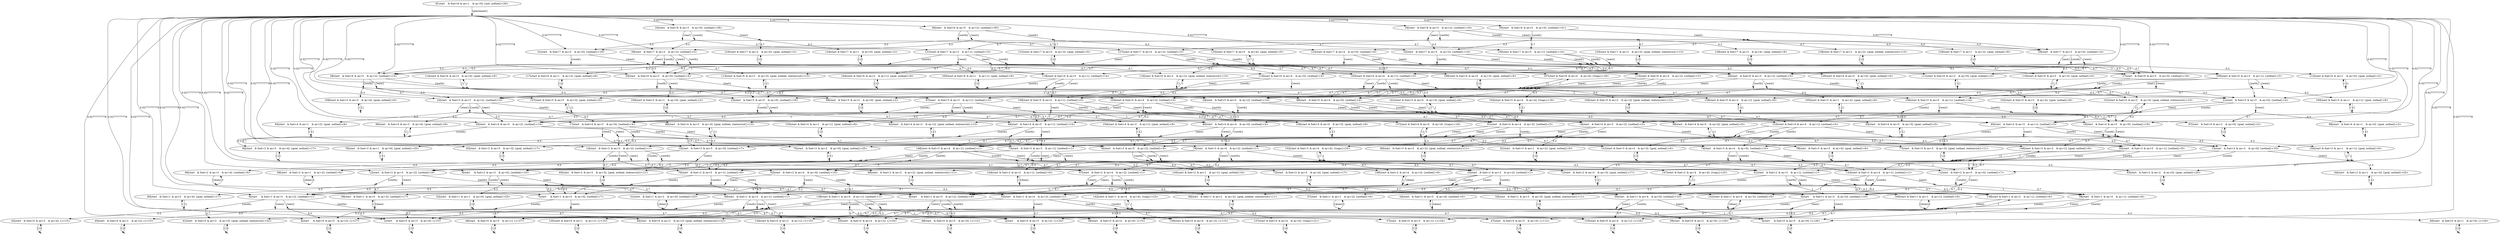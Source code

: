 digraph model {
	0 [ label = "0[!start	& fuel=8	& ax=1	& ay=0]: {init, notbad}<29>" ];
	1 [ label = "1[start	& fuel=0	& ax=3	& ay=0]: {}<5>" ];
	2 [ label = "2[start	& fuel=0	& ax=3	& ay=2]: {}<24>" ];
	3 [ label = "3[start	& fuel=0	& ax=5	& ay=0]: {}<26>" ];
	4 [ label = "4[start	& fuel=0	& ax=5	& ay=2]: {}<27>" ];
	5 [ label = "5[start	& fuel=1	& ax=3	& ay=0]: {notbad}<10>" ];
	6 [ label = "6[start	& fuel=1	& ax=3	& ay=2]: {notbad}<1>" ];
	7 [ label = "7[start	& fuel=1	& ax=5	& ay=0]: {notbad}<7>" ];
	8 [ label = "8[start	& fuel=1	& ax=5	& ay=2]: {notbad}<9>" ];
	9 [ label = "9[start	& fuel=2	& ax=3	& ay=0]: {notbad}<10>" ];
	10 [ label = "10[start	& fuel=2	& ax=3	& ay=2]: {notbad}<1>" ];
	11 [ label = "11[start	& fuel=2	& ax=5	& ay=0]: {notbad}<7>" ];
	12 [ label = "12[start	& fuel=2	& ax=5	& ay=2]: {notbad}<9>" ];
	13 [ label = "13[start	& fuel=3	& ax=3	& ay=0]: {notbad}<10>" ];
	14 [ label = "14[start	& fuel=3	& ax=3	& ay=2]: {notbad}<1>" ];
	15 [ label = "15[start	& fuel=3	& ax=5	& ay=0]: {notbad}<7>" ];
	16 [ label = "16[start	& fuel=3	& ax=5	& ay=2]: {notbad}<9>" ];
	17 [ label = "17[start	& fuel=4	& ax=3	& ay=0]: {notbad}<4>" ];
	18 [ label = "18[start	& fuel=4	& ax=3	& ay=2]: {notbad}<3>" ];
	19 [ label = "19[start	& fuel=4	& ax=5	& ay=0]: {notbad}<19>" ];
	20 [ label = "20[start	& fuel=4	& ax=5	& ay=2]: {notbad}<14>" ];
	21 [ label = "21[start	& fuel=5	& ax=3	& ay=0]: {notbad}<4>" ];
	22 [ label = "22[start	& fuel=5	& ax=3	& ay=2]: {notbad}<3>" ];
	23 [ label = "23[start	& fuel=5	& ax=5	& ay=0]: {notbad}<19>" ];
	24 [ label = "24[start	& fuel=5	& ax=5	& ay=2]: {notbad}<14>" ];
	25 [ label = "25[start	& fuel=6	& ax=3	& ay=0]: {notbad}<4>" ];
	26 [ label = "26[start	& fuel=6	& ax=3	& ay=2]: {notbad}<3>" ];
	27 [ label = "27[start	& fuel=6	& ax=5	& ay=0]: {notbad}<19>" ];
	28 [ label = "28[start	& fuel=6	& ax=5	& ay=2]: {notbad}<14>" ];
	29 [ label = "29[start	& fuel=7	& ax=3	& ay=0]: {notbad}<4>" ];
	30 [ label = "30[start	& fuel=7	& ax=3	& ay=2]: {notbad}<3>" ];
	31 [ label = "31[start	& fuel=7	& ax=5	& ay=0]: {notbad}<19>" ];
	32 [ label = "32[start	& fuel=7	& ax=5	& ay=2]: {notbad}<14>" ];
	33 [ label = "33[start	& fuel=8	& ax=3	& ay=0]: {notbad}<28>" ];
	34 [ label = "34[start	& fuel=8	& ax=3	& ay=2]: {notbad}<16>" ];
	35 [ label = "35[start	& fuel=8	& ax=5	& ay=0]: {notbad}<31>" ];
	36 [ label = "36[start	& fuel=8	& ax=5	& ay=2]: {notbad}<30>" ];
	37 [ label = "37[start	& fuel=0	& ax=3	& ay=1]: {}<24>" ];
	38 [ label = "38[start	& fuel=0	& ax=4	& ay=0]: {}<5>" ];
	39 [ label = "39[start	& fuel=0	& ax=2	& ay=0]: {}<20>" ];
	40 [ label = "40[start	& fuel=0	& ax=1	& ay=0]: {}<20>" ];
	41 [ label = "41[start	& fuel=0	& ax=3	& ay=3]: {goal, notbad, stationvisit}<22>" ];
	42 [ label = "42[start	& fuel=0	& ax=3	& ay=4]: {}<15>" ];
	43 [ label = "43[start	& fuel=0	& ax=4	& ay=2]: {}<24>" ];
	44 [ label = "44[start	& fuel=0	& ax=2	& ay=2]: {goal, notbad, stationvisit}<22>" ];
	45 [ label = "45[start	& fuel=0	& ax=1	& ay=2]: {}<15>" ];
	46 [ label = "46[start	& fuel=0	& ax=5	& ay=1]: {}<27>" ];
	47 [ label = "47[start	& fuel=0	& ax=5	& ay=3]: {}<12>" ];
	48 [ label = "48[start	& fuel=0	& ax=5	& ay=4]: {}<12>" ];
	49 [ label = "49[start	& fuel=1	& ax=3	& ay=1]: {notbad}<1>" ];
	50 [ label = "50[start	& fuel=1	& ax=4	& ay=0]: {notbad}<10>" ];
	51 [ label = "51[start	& fuel=1	& ax=2	& ay=0]: {notbad}<25>" ];
	52 [ label = "52[start	& fuel=1	& ax=1	& ay=0]: {goal, notbad}<25>" ];
	53 [ label = "53[start	& fuel=1	& ax=3	& ay=3]: {goal, notbad, stationvisit}<11>" ];
	54 [ label = "54[start	& fuel=1	& ax=3	& ay=4]: {notbad}<6>" ];
	55 [ label = "55[start	& fuel=1	& ax=4	& ay=2]: {notbad}<1>" ];
	56 [ label = "56[start	& fuel=1	& ax=2	& ay=2]: {goal, notbad, stationvisit}<11>" ];
	57 [ label = "57[start	& fuel=1	& ax=1	& ay=2]: {notbad}<6>" ];
	58 [ label = "58[start	& fuel=1	& ax=5	& ay=1]: {notbad}<9>" ];
	59 [ label = "59[start	& fuel=1	& ax=5	& ay=3]: {notbad}<17>" ];
	60 [ label = "60[start	& fuel=1	& ax=5	& ay=4]: {goal, notbad}<17>" ];
	61 [ label = "61[start	& fuel=2	& ax=3	& ay=1]: {notbad}<1>" ];
	62 [ label = "62[start	& fuel=2	& ax=4	& ay=0]: {notbad}<10>" ];
	63 [ label = "63[start	& fuel=2	& ax=2	& ay=0]: {goal, notbad}<25>" ];
	64 [ label = "64[start	& fuel=2	& ax=1	& ay=0]: {goal, notbad}<25>" ];
	65 [ label = "65[start	& fuel=2	& ax=3	& ay=3]: {goal, notbad, stationvisit}<11>" ];
	66 [ label = "66[start	& fuel=2	& ax=3	& ay=4]: {notbad}<6>" ];
	67 [ label = "67[start	& fuel=2	& ax=4	& ay=2]: {notbad}<1>" ];
	68 [ label = "68[start	& fuel=2	& ax=2	& ay=2]: {goal, notbad, stationvisit}<11>" ];
	69 [ label = "69[start	& fuel=2	& ax=1	& ay=2]: {notbad}<6>" ];
	70 [ label = "70[start	& fuel=2	& ax=5	& ay=1]: {notbad}<9>" ];
	71 [ label = "71[start	& fuel=2	& ax=5	& ay=3]: {goal, notbad}<17>" ];
	72 [ label = "72[start	& fuel=2	& ax=5	& ay=4]: {goal, notbad}<17>" ];
	73 [ label = "73[start	& fuel=3	& ax=3	& ay=1]: {notbad}<1>" ];
	74 [ label = "74[start	& fuel=3	& ax=4	& ay=0]: {notbad}<10>" ];
	75 [ label = "75[start	& fuel=3	& ax=2	& ay=0]: {goal, notbad}<25>" ];
	76 [ label = "76[start	& fuel=3	& ax=1	& ay=0]: {goal, notbad}<25>" ];
	77 [ label = "77[start	& fuel=3	& ax=3	& ay=3]: {goal, notbad, stationvisit}<11>" ];
	78 [ label = "78[start	& fuel=3	& ax=3	& ay=4]: {goal, notbad}<6>" ];
	79 [ label = "79[start	& fuel=3	& ax=4	& ay=2]: {notbad}<1>" ];
	80 [ label = "80[start	& fuel=3	& ax=2	& ay=2]: {goal, notbad, stationvisit}<11>" ];
	81 [ label = "81[start	& fuel=3	& ax=1	& ay=2]: {goal, notbad}<6>" ];
	82 [ label = "82[start	& fuel=3	& ax=5	& ay=1]: {notbad}<9>" ];
	83 [ label = "83[start	& fuel=3	& ax=5	& ay=3]: {goal, notbad}<17>" ];
	84 [ label = "84[start	& fuel=3	& ax=5	& ay=4]: {goal, notbad}<17>" ];
	85 [ label = "85[start	& fuel=4	& ax=3	& ay=1]: {notbad}<3>" ];
	86 [ label = "86[start	& fuel=4	& ax=4	& ay=0]: {notbad}<4>" ];
	87 [ label = "87[start	& fuel=4	& ax=2	& ay=0]: {goal, notbad}<2>" ];
	88 [ label = "88[start	& fuel=4	& ax=1	& ay=0]: {goal, notbad}<2>" ];
	89 [ label = "89[start	& fuel=4	& ax=3	& ay=3]: {goal, notbad, stationvisit}<13>" ];
	90 [ label = "90[start	& fuel=4	& ax=3	& ay=4]: {goal, notbad}<8>" ];
	91 [ label = "91[start	& fuel=4	& ax=4	& ay=2]: {notbad}<3>" ];
	92 [ label = "92[start	& fuel=4	& ax=2	& ay=2]: {goal, notbad, stationvisit}<13>" ];
	93 [ label = "93[start	& fuel=4	& ax=1	& ay=2]: {goal, notbad}<8>" ];
	94 [ label = "94[start	& fuel=4	& ax=5	& ay=1]: {notbad}<14>" ];
	95 [ label = "95[start	& fuel=4	& ax=5	& ay=3]: {goal, notbad}<0>" ];
	96 [ label = "96[start	& fuel=4	& ax=5	& ay=4]: {goal, notbad}<0>" ];
	97 [ label = "97[start	& fuel=5	& ax=3	& ay=1]: {notbad}<3>" ];
	98 [ label = "98[start	& fuel=5	& ax=4	& ay=0]: {notbad}<4>" ];
	99 [ label = "99[start	& fuel=5	& ax=2	& ay=0]: {goal, notbad}<2>" ];
	100 [ label = "100[start	& fuel=5	& ax=1	& ay=0]: {goal, notbad}<2>" ];
	101 [ label = "101[start	& fuel=5	& ax=3	& ay=3]: {goal, notbad, stationvisit}<13>" ];
	102 [ label = "102[start	& fuel=5	& ax=3	& ay=4]: {goal, notbad}<8>" ];
	103 [ label = "103[start	& fuel=5	& ax=4	& ay=2]: {notbad}<3>" ];
	104 [ label = "104[start	& fuel=5	& ax=2	& ay=2]: {goal, notbad, stationvisit}<13>" ];
	105 [ label = "105[start	& fuel=5	& ax=1	& ay=2]: {goal, notbad}<8>" ];
	106 [ label = "106[start	& fuel=5	& ax=5	& ay=1]: {notbad}<14>" ];
	107 [ label = "107[start	& fuel=5	& ax=5	& ay=3]: {goal, notbad}<0>" ];
	108 [ label = "108[start	& fuel=5	& ax=5	& ay=4]: {goal, notbad}<0>" ];
	109 [ label = "109[start	& fuel=6	& ax=3	& ay=1]: {notbad}<3>" ];
	110 [ label = "110[start	& fuel=6	& ax=4	& ay=0]: {notbad}<4>" ];
	111 [ label = "111[start	& fuel=6	& ax=2	& ay=0]: {goal, notbad}<2>" ];
	112 [ label = "112[start	& fuel=6	& ax=1	& ay=0]: {goal, notbad}<2>" ];
	113 [ label = "113[start	& fuel=6	& ax=3	& ay=3]: {goal, notbad, stationvisit}<13>" ];
	114 [ label = "114[start	& fuel=6	& ax=3	& ay=4]: {goal, notbad}<8>" ];
	115 [ label = "115[start	& fuel=6	& ax=4	& ay=2]: {notbad}<3>" ];
	116 [ label = "116[start	& fuel=6	& ax=2	& ay=2]: {goal, notbad, stationvisit}<13>" ];
	117 [ label = "117[start	& fuel=6	& ax=1	& ay=2]: {goal, notbad}<8>" ];
	118 [ label = "118[start	& fuel=6	& ax=5	& ay=1]: {notbad}<14>" ];
	119 [ label = "119[start	& fuel=6	& ax=5	& ay=3]: {goal, notbad}<0>" ];
	120 [ label = "120[start	& fuel=6	& ax=5	& ay=4]: {goal, notbad}<0>" ];
	121 [ label = "121[start	& fuel=7	& ax=3	& ay=1]: {notbad}<3>" ];
	122 [ label = "122[start	& fuel=7	& ax=4	& ay=0]: {notbad}<4>" ];
	123 [ label = "123[start	& fuel=7	& ax=2	& ay=0]: {goal, notbad}<2>" ];
	124 [ label = "124[start	& fuel=7	& ax=1	& ay=0]: {goal, notbad}<2>" ];
	125 [ label = "125[start	& fuel=7	& ax=3	& ay=3]: {goal, notbad, stationvisit}<13>" ];
	126 [ label = "126[start	& fuel=7	& ax=3	& ay=4]: {goal, notbad}<8>" ];
	127 [ label = "127[start	& fuel=7	& ax=4	& ay=2]: {notbad}<3>" ];
	128 [ label = "128[start	& fuel=7	& ax=2	& ay=2]: {goal, notbad, stationvisit}<13>" ];
	129 [ label = "129[start	& fuel=7	& ax=1	& ay=2]: {goal, notbad}<8>" ];
	130 [ label = "130[start	& fuel=7	& ax=5	& ay=1]: {notbad}<14>" ];
	131 [ label = "131[start	& fuel=7	& ax=5	& ay=3]: {goal, notbad}<0>" ];
	132 [ label = "132[start	& fuel=7	& ax=5	& ay=4]: {goal, notbad}<0>" ];
	133 [ label = "133[start	& fuel=0	& ax=4	& ay=1]: {}<24>" ];
	134 [ label = "134[start	& fuel=0	& ax=2	& ay=1]: {}<15>" ];
	135 [ label = "135[start	& fuel=0	& ax=1	& ay=1]: {}<15>" ];
	136 [ label = "136[start	& fuel=0	& ax=4	& ay=3]: {}<15>" ];
	137 [ label = "137[start	& fuel=0	& ax=4	& ay=4]: {traps}<21>" ];
	138 [ label = "138[start	& fuel=1	& ax=4	& ay=1]: {notbad}<1>" ];
	139 [ label = "139[start	& fuel=1	& ax=2	& ay=1]: {notbad}<6>" ];
	140 [ label = "140[start	& fuel=1	& ax=1	& ay=1]: {notbad}<6>" ];
	141 [ label = "141[start	& fuel=1	& ax=4	& ay=3]: {notbad}<6>" ];
	142 [ label = "142[start	& fuel=1	& ax=4	& ay=4]: {traps}<23>" ];
	143 [ label = "143[start	& fuel=2	& ax=4	& ay=1]: {notbad}<1>" ];
	144 [ label = "144[start	& fuel=2	& ax=2	& ay=1]: {notbad}<6>" ];
	145 [ label = "145[start	& fuel=2	& ax=1	& ay=1]: {goal, notbad}<6>" ];
	146 [ label = "146[start	& fuel=2	& ax=4	& ay=3]: {notbad}<6>" ];
	147 [ label = "147[start	& fuel=2	& ax=4	& ay=4]: {traps}<23>" ];
	148 [ label = "148[start	& fuel=3	& ax=4	& ay=1]: {notbad}<1>" ];
	149 [ label = "149[start	& fuel=3	& ax=2	& ay=1]: {goal, notbad}<6>" ];
	150 [ label = "150[start	& fuel=3	& ax=1	& ay=1]: {goal, notbad}<6>" ];
	151 [ label = "151[start	& fuel=3	& ax=4	& ay=3]: {goal, notbad}<6>" ];
	152 [ label = "152[start	& fuel=3	& ax=4	& ay=4]: {traps}<23>" ];
	153 [ label = "153[start	& fuel=4	& ax=4	& ay=1]: {notbad}<3>" ];
	154 [ label = "154[start	& fuel=4	& ax=2	& ay=1]: {goal, notbad}<8>" ];
	155 [ label = "155[start	& fuel=4	& ax=1	& ay=1]: {goal, notbad}<8>" ];
	156 [ label = "156[start	& fuel=4	& ax=4	& ay=3]: {goal, notbad}<8>" ];
	157 [ label = "157[start	& fuel=4	& ax=4	& ay=4]: {traps}<18>" ];
	158 [ label = "158[start	& fuel=5	& ax=4	& ay=1]: {notbad}<3>" ];
	159 [ label = "159[start	& fuel=5	& ax=2	& ay=1]: {goal, notbad}<8>" ];
	160 [ label = "160[start	& fuel=5	& ax=1	& ay=1]: {goal, notbad}<8>" ];
	161 [ label = "161[start	& fuel=5	& ax=4	& ay=3]: {goal, notbad}<8>" ];
	162 [ label = "162[start	& fuel=5	& ax=4	& ay=4]: {traps}<18>" ];
	163 [ label = "163[start	& fuel=6	& ax=4	& ay=1]: {notbad}<3>" ];
	164 [ label = "164[start	& fuel=6	& ax=2	& ay=1]: {goal, notbad}<8>" ];
	165 [ label = "165[start	& fuel=6	& ax=1	& ay=1]: {goal, notbad}<8>" ];
	166 [ label = "166[start	& fuel=6	& ax=4	& ay=3]: {goal, notbad}<8>" ];
	167 [ label = "167[start	& fuel=6	& ax=4	& ay=4]: {traps}<18>" ];
	"0c0" [shape = "point"];
	0 -> "0c0" [ label = "{placement}"]
;
	"0c0" -> 1 [ label= "0.02777777778" ];
	"0c0" -> 2 [ label= "0.02777777778" ];
	"0c0" -> 3 [ label= "0.02777777778" ];
	"0c0" -> 4 [ label= "0.02777777778" ];
	"0c0" -> 5 [ label= "0.02777777778" ];
	"0c0" -> 6 [ label= "0.02777777778" ];
	"0c0" -> 7 [ label= "0.02777777778" ];
	"0c0" -> 8 [ label= "0.02777777778" ];
	"0c0" -> 9 [ label= "0.02777777778" ];
	"0c0" -> 10 [ label= "0.02777777778" ];
	"0c0" -> 11 [ label= "0.02777777778" ];
	"0c0" -> 12 [ label= "0.02777777778" ];
	"0c0" -> 13 [ label= "0.02777777778" ];
	"0c0" -> 14 [ label= "0.02777777778" ];
	"0c0" -> 15 [ label= "0.02777777778" ];
	"0c0" -> 16 [ label= "0.02777777778" ];
	"0c0" -> 17 [ label= "0.02777777778" ];
	"0c0" -> 18 [ label= "0.02777777778" ];
	"0c0" -> 19 [ label= "0.02777777778" ];
	"0c0" -> 20 [ label= "0.02777777778" ];
	"0c0" -> 21 [ label= "0.02777777778" ];
	"0c0" -> 22 [ label= "0.02777777778" ];
	"0c0" -> 23 [ label= "0.02777777778" ];
	"0c0" -> 24 [ label= "0.02777777778" ];
	"0c0" -> 25 [ label= "0.02777777778" ];
	"0c0" -> 26 [ label= "0.02777777778" ];
	"0c0" -> 27 [ label= "0.02777777778" ];
	"0c0" -> 28 [ label= "0.02777777778" ];
	"0c0" -> 29 [ label= "0.02777777778" ];
	"0c0" -> 30 [ label= "0.02777777778" ];
	"0c0" -> 31 [ label= "0.02777777778" ];
	"0c0" -> 32 [ label= "0.02777777778" ];
	"0c0" -> 33 [ label= "0.02777777778" ];
	"0c0" -> 34 [ label= "0.02777777778" ];
	"0c0" -> 35 [ label= "0.02777777778" ];
	"0c0" -> 36 [ label= "0.02777777778" ];
	"1c0" [shape = "point"];
	1 -> "1c0" [ label = "{}"]
;
	"1c0" -> 1 [ label= "1" ];
	"2c0" [shape = "point"];
	2 -> "2c0" [ label = "{}"]
;
	"2c0" -> 2 [ label= "1" ];
	"3c0" [shape = "point"];
	3 -> "3c0" [ label = "{}"]
;
	"3c0" -> 3 [ label= "1" ];
	"4c0" [shape = "point"];
	4 -> "4c0" [ label = "{}"]
;
	"4c0" -> 4 [ label= "1" ];
	"5c0" [shape = "point"];
	5 -> "5c0" [ label = "{south}"]
;
	"5c0" -> 2 [ label= "0.3" ];
	"5c0" -> 37 [ label= "0.7" ];
	"5c1" [shape = "point"];
	5 -> "5c1" [ label = "{east}"]
;
	"5c1" -> 3 [ label= "0.3" ];
	"5c1" -> 38 [ label= "0.7" ];
	"5c2" [shape = "point"];
	5 -> "5c2" [ label = "{west}"]
;
	"5c2" -> 39 [ label= "0.7" ];
	"5c2" -> 40 [ label= "0.3" ];
	"6c0" [shape = "point"];
	6 -> "6c0" [ label = "{north}"]
;
	"6c0" -> 1 [ label= "0.3" ];
	"6c0" -> 37 [ label= "0.7" ];
	"6c1" [shape = "point"];
	6 -> "6c1" [ label = "{south}"]
;
	"6c1" -> 41 [ label= "0.7" ];
	"6c1" -> 42 [ label= "0.3" ];
	"6c2" [shape = "point"];
	6 -> "6c2" [ label = "{east}"]
;
	"6c2" -> 4 [ label= "0.3" ];
	"6c2" -> 43 [ label= "0.7" ];
	"6c3" [shape = "point"];
	6 -> "6c3" [ label = "{west}"]
;
	"6c3" -> 44 [ label= "0.7" ];
	"6c3" -> 45 [ label= "0.3" ];
	"7c0" [shape = "point"];
	7 -> "7c0" [ label = "{south}"]
;
	"7c0" -> 4 [ label= "0.3" ];
	"7c0" -> 46 [ label= "0.7" ];
	"7c1" [shape = "point"];
	7 -> "7c1" [ label = "{west}"]
;
	"7c1" -> 1 [ label= "0.3" ];
	"7c1" -> 38 [ label= "0.7" ];
	"8c0" [shape = "point"];
	8 -> "8c0" [ label = "{north}"]
;
	"8c0" -> 3 [ label= "0.3" ];
	"8c0" -> 46 [ label= "0.7" ];
	"8c1" [shape = "point"];
	8 -> "8c1" [ label = "{south}"]
;
	"8c1" -> 47 [ label= "0.7" ];
	"8c1" -> 48 [ label= "0.3" ];
	"8c2" [shape = "point"];
	8 -> "8c2" [ label = "{west}"]
;
	"8c2" -> 2 [ label= "0.3" ];
	"8c2" -> 43 [ label= "0.7" ];
	"9c0" [shape = "point"];
	9 -> "9c0" [ label = "{south}"]
;
	"9c0" -> 6 [ label= "0.3" ];
	"9c0" -> 49 [ label= "0.7" ];
	"9c1" [shape = "point"];
	9 -> "9c1" [ label = "{east}"]
;
	"9c1" -> 7 [ label= "0.3" ];
	"9c1" -> 50 [ label= "0.7" ];
	"9c2" [shape = "point"];
	9 -> "9c2" [ label = "{west}"]
;
	"9c2" -> 51 [ label= "0.7" ];
	"9c2" -> 52 [ label= "0.3" ];
	"10c0" [shape = "point"];
	10 -> "10c0" [ label = "{north}"]
;
	"10c0" -> 5 [ label= "0.3" ];
	"10c0" -> 49 [ label= "0.7" ];
	"10c1" [shape = "point"];
	10 -> "10c1" [ label = "{south}"]
;
	"10c1" -> 53 [ label= "0.7" ];
	"10c1" -> 54 [ label= "0.3" ];
	"10c2" [shape = "point"];
	10 -> "10c2" [ label = "{east}"]
;
	"10c2" -> 8 [ label= "0.3" ];
	"10c2" -> 55 [ label= "0.7" ];
	"10c3" [shape = "point"];
	10 -> "10c3" [ label = "{west}"]
;
	"10c3" -> 56 [ label= "0.7" ];
	"10c3" -> 57 [ label= "0.3" ];
	"11c0" [shape = "point"];
	11 -> "11c0" [ label = "{south}"]
;
	"11c0" -> 8 [ label= "0.3" ];
	"11c0" -> 58 [ label= "0.7" ];
	"11c1" [shape = "point"];
	11 -> "11c1" [ label = "{west}"]
;
	"11c1" -> 5 [ label= "0.3" ];
	"11c1" -> 50 [ label= "0.7" ];
	"12c0" [shape = "point"];
	12 -> "12c0" [ label = "{north}"]
;
	"12c0" -> 7 [ label= "0.3" ];
	"12c0" -> 58 [ label= "0.7" ];
	"12c1" [shape = "point"];
	12 -> "12c1" [ label = "{south}"]
;
	"12c1" -> 59 [ label= "0.7" ];
	"12c1" -> 60 [ label= "0.3" ];
	"12c2" [shape = "point"];
	12 -> "12c2" [ label = "{west}"]
;
	"12c2" -> 6 [ label= "0.3" ];
	"12c2" -> 55 [ label= "0.7" ];
	"13c0" [shape = "point"];
	13 -> "13c0" [ label = "{south}"]
;
	"13c0" -> 10 [ label= "0.3" ];
	"13c0" -> 61 [ label= "0.7" ];
	"13c1" [shape = "point"];
	13 -> "13c1" [ label = "{east}"]
;
	"13c1" -> 11 [ label= "0.3" ];
	"13c1" -> 62 [ label= "0.7" ];
	"13c2" [shape = "point"];
	13 -> "13c2" [ label = "{west}"]
;
	"13c2" -> 63 [ label= "0.7" ];
	"13c2" -> 64 [ label= "0.3" ];
	"14c0" [shape = "point"];
	14 -> "14c0" [ label = "{north}"]
;
	"14c0" -> 9 [ label= "0.3" ];
	"14c0" -> 61 [ label= "0.7" ];
	"14c1" [shape = "point"];
	14 -> "14c1" [ label = "{south}"]
;
	"14c1" -> 65 [ label= "0.7" ];
	"14c1" -> 66 [ label= "0.3" ];
	"14c2" [shape = "point"];
	14 -> "14c2" [ label = "{east}"]
;
	"14c2" -> 12 [ label= "0.3" ];
	"14c2" -> 67 [ label= "0.7" ];
	"14c3" [shape = "point"];
	14 -> "14c3" [ label = "{west}"]
;
	"14c3" -> 68 [ label= "0.7" ];
	"14c3" -> 69 [ label= "0.3" ];
	"15c0" [shape = "point"];
	15 -> "15c0" [ label = "{south}"]
;
	"15c0" -> 12 [ label= "0.3" ];
	"15c0" -> 70 [ label= "0.7" ];
	"15c1" [shape = "point"];
	15 -> "15c1" [ label = "{west}"]
;
	"15c1" -> 9 [ label= "0.3" ];
	"15c1" -> 62 [ label= "0.7" ];
	"16c0" [shape = "point"];
	16 -> "16c0" [ label = "{north}"]
;
	"16c0" -> 11 [ label= "0.3" ];
	"16c0" -> 70 [ label= "0.7" ];
	"16c1" [shape = "point"];
	16 -> "16c1" [ label = "{south}"]
;
	"16c1" -> 71 [ label= "0.7" ];
	"16c1" -> 72 [ label= "0.3" ];
	"16c2" [shape = "point"];
	16 -> "16c2" [ label = "{west}"]
;
	"16c2" -> 10 [ label= "0.3" ];
	"16c2" -> 67 [ label= "0.7" ];
	"17c0" [shape = "point"];
	17 -> "17c0" [ label = "{south}"]
;
	"17c0" -> 14 [ label= "0.3" ];
	"17c0" -> 73 [ label= "0.7" ];
	"17c1" [shape = "point"];
	17 -> "17c1" [ label = "{east}"]
;
	"17c1" -> 15 [ label= "0.3" ];
	"17c1" -> 74 [ label= "0.7" ];
	"17c2" [shape = "point"];
	17 -> "17c2" [ label = "{west}"]
;
	"17c2" -> 75 [ label= "0.7" ];
	"17c2" -> 76 [ label= "0.3" ];
	"18c0" [shape = "point"];
	18 -> "18c0" [ label = "{north}"]
;
	"18c0" -> 13 [ label= "0.3" ];
	"18c0" -> 73 [ label= "0.7" ];
	"18c1" [shape = "point"];
	18 -> "18c1" [ label = "{south}"]
;
	"18c1" -> 77 [ label= "0.7" ];
	"18c1" -> 78 [ label= "0.3" ];
	"18c2" [shape = "point"];
	18 -> "18c2" [ label = "{east}"]
;
	"18c2" -> 16 [ label= "0.3" ];
	"18c2" -> 79 [ label= "0.7" ];
	"18c3" [shape = "point"];
	18 -> "18c3" [ label = "{west}"]
;
	"18c3" -> 80 [ label= "0.7" ];
	"18c3" -> 81 [ label= "0.3" ];
	"19c0" [shape = "point"];
	19 -> "19c0" [ label = "{south}"]
;
	"19c0" -> 16 [ label= "0.3" ];
	"19c0" -> 82 [ label= "0.7" ];
	"19c1" [shape = "point"];
	19 -> "19c1" [ label = "{west}"]
;
	"19c1" -> 13 [ label= "0.3" ];
	"19c1" -> 74 [ label= "0.7" ];
	"20c0" [shape = "point"];
	20 -> "20c0" [ label = "{north}"]
;
	"20c0" -> 15 [ label= "0.3" ];
	"20c0" -> 82 [ label= "0.7" ];
	"20c1" [shape = "point"];
	20 -> "20c1" [ label = "{south}"]
;
	"20c1" -> 83 [ label= "0.7" ];
	"20c1" -> 84 [ label= "0.3" ];
	"20c2" [shape = "point"];
	20 -> "20c2" [ label = "{west}"]
;
	"20c2" -> 14 [ label= "0.3" ];
	"20c2" -> 79 [ label= "0.7" ];
	"21c0" [shape = "point"];
	21 -> "21c0" [ label = "{south}"]
;
	"21c0" -> 18 [ label= "0.3" ];
	"21c0" -> 85 [ label= "0.7" ];
	"21c1" [shape = "point"];
	21 -> "21c1" [ label = "{east}"]
;
	"21c1" -> 19 [ label= "0.3" ];
	"21c1" -> 86 [ label= "0.7" ];
	"21c2" [shape = "point"];
	21 -> "21c2" [ label = "{west}"]
;
	"21c2" -> 87 [ label= "0.7" ];
	"21c2" -> 88 [ label= "0.3" ];
	"22c0" [shape = "point"];
	22 -> "22c0" [ label = "{north}"]
;
	"22c0" -> 17 [ label= "0.3" ];
	"22c0" -> 85 [ label= "0.7" ];
	"22c1" [shape = "point"];
	22 -> "22c1" [ label = "{south}"]
;
	"22c1" -> 89 [ label= "0.7" ];
	"22c1" -> 90 [ label= "0.3" ];
	"22c2" [shape = "point"];
	22 -> "22c2" [ label = "{east}"]
;
	"22c2" -> 20 [ label= "0.3" ];
	"22c2" -> 91 [ label= "0.7" ];
	"22c3" [shape = "point"];
	22 -> "22c3" [ label = "{west}"]
;
	"22c3" -> 92 [ label= "0.7" ];
	"22c3" -> 93 [ label= "0.3" ];
	"23c0" [shape = "point"];
	23 -> "23c0" [ label = "{south}"]
;
	"23c0" -> 20 [ label= "0.3" ];
	"23c0" -> 94 [ label= "0.7" ];
	"23c1" [shape = "point"];
	23 -> "23c1" [ label = "{west}"]
;
	"23c1" -> 17 [ label= "0.3" ];
	"23c1" -> 86 [ label= "0.7" ];
	"24c0" [shape = "point"];
	24 -> "24c0" [ label = "{north}"]
;
	"24c0" -> 19 [ label= "0.3" ];
	"24c0" -> 94 [ label= "0.7" ];
	"24c1" [shape = "point"];
	24 -> "24c1" [ label = "{south}"]
;
	"24c1" -> 95 [ label= "0.7" ];
	"24c1" -> 96 [ label= "0.3" ];
	"24c2" [shape = "point"];
	24 -> "24c2" [ label = "{west}"]
;
	"24c2" -> 18 [ label= "0.3" ];
	"24c2" -> 91 [ label= "0.7" ];
	"25c0" [shape = "point"];
	25 -> "25c0" [ label = "{south}"]
;
	"25c0" -> 22 [ label= "0.3" ];
	"25c0" -> 97 [ label= "0.7" ];
	"25c1" [shape = "point"];
	25 -> "25c1" [ label = "{east}"]
;
	"25c1" -> 23 [ label= "0.3" ];
	"25c1" -> 98 [ label= "0.7" ];
	"25c2" [shape = "point"];
	25 -> "25c2" [ label = "{west}"]
;
	"25c2" -> 99 [ label= "0.7" ];
	"25c2" -> 100 [ label= "0.3" ];
	"26c0" [shape = "point"];
	26 -> "26c0" [ label = "{north}"]
;
	"26c0" -> 21 [ label= "0.3" ];
	"26c0" -> 97 [ label= "0.7" ];
	"26c1" [shape = "point"];
	26 -> "26c1" [ label = "{south}"]
;
	"26c1" -> 101 [ label= "0.7" ];
	"26c1" -> 102 [ label= "0.3" ];
	"26c2" [shape = "point"];
	26 -> "26c2" [ label = "{east}"]
;
	"26c2" -> 24 [ label= "0.3" ];
	"26c2" -> 103 [ label= "0.7" ];
	"26c3" [shape = "point"];
	26 -> "26c3" [ label = "{west}"]
;
	"26c3" -> 104 [ label= "0.7" ];
	"26c3" -> 105 [ label= "0.3" ];
	"27c0" [shape = "point"];
	27 -> "27c0" [ label = "{south}"]
;
	"27c0" -> 24 [ label= "0.3" ];
	"27c0" -> 106 [ label= "0.7" ];
	"27c1" [shape = "point"];
	27 -> "27c1" [ label = "{west}"]
;
	"27c1" -> 21 [ label= "0.3" ];
	"27c1" -> 98 [ label= "0.7" ];
	"28c0" [shape = "point"];
	28 -> "28c0" [ label = "{north}"]
;
	"28c0" -> 23 [ label= "0.3" ];
	"28c0" -> 106 [ label= "0.7" ];
	"28c1" [shape = "point"];
	28 -> "28c1" [ label = "{south}"]
;
	"28c1" -> 107 [ label= "0.7" ];
	"28c1" -> 108 [ label= "0.3" ];
	"28c2" [shape = "point"];
	28 -> "28c2" [ label = "{west}"]
;
	"28c2" -> 22 [ label= "0.3" ];
	"28c2" -> 103 [ label= "0.7" ];
	"29c0" [shape = "point"];
	29 -> "29c0" [ label = "{south}"]
;
	"29c0" -> 26 [ label= "0.3" ];
	"29c0" -> 109 [ label= "0.7" ];
	"29c1" [shape = "point"];
	29 -> "29c1" [ label = "{east}"]
;
	"29c1" -> 27 [ label= "0.3" ];
	"29c1" -> 110 [ label= "0.7" ];
	"29c2" [shape = "point"];
	29 -> "29c2" [ label = "{west}"]
;
	"29c2" -> 111 [ label= "0.7" ];
	"29c2" -> 112 [ label= "0.3" ];
	"30c0" [shape = "point"];
	30 -> "30c0" [ label = "{north}"]
;
	"30c0" -> 25 [ label= "0.3" ];
	"30c0" -> 109 [ label= "0.7" ];
	"30c1" [shape = "point"];
	30 -> "30c1" [ label = "{south}"]
;
	"30c1" -> 113 [ label= "0.7" ];
	"30c1" -> 114 [ label= "0.3" ];
	"30c2" [shape = "point"];
	30 -> "30c2" [ label = "{east}"]
;
	"30c2" -> 28 [ label= "0.3" ];
	"30c2" -> 115 [ label= "0.7" ];
	"30c3" [shape = "point"];
	30 -> "30c3" [ label = "{west}"]
;
	"30c3" -> 116 [ label= "0.7" ];
	"30c3" -> 117 [ label= "0.3" ];
	"31c0" [shape = "point"];
	31 -> "31c0" [ label = "{south}"]
;
	"31c0" -> 28 [ label= "0.3" ];
	"31c0" -> 118 [ label= "0.7" ];
	"31c1" [shape = "point"];
	31 -> "31c1" [ label = "{west}"]
;
	"31c1" -> 25 [ label= "0.3" ];
	"31c1" -> 110 [ label= "0.7" ];
	"32c0" [shape = "point"];
	32 -> "32c0" [ label = "{north}"]
;
	"32c0" -> 27 [ label= "0.3" ];
	"32c0" -> 118 [ label= "0.7" ];
	"32c1" [shape = "point"];
	32 -> "32c1" [ label = "{south}"]
;
	"32c1" -> 119 [ label= "0.7" ];
	"32c1" -> 120 [ label= "0.3" ];
	"32c2" [shape = "point"];
	32 -> "32c2" [ label = "{west}"]
;
	"32c2" -> 26 [ label= "0.3" ];
	"32c2" -> 115 [ label= "0.7" ];
	"33c0" [shape = "point"];
	33 -> "33c0" [ label = "{south}"]
;
	"33c0" -> 30 [ label= "0.3" ];
	"33c0" -> 121 [ label= "0.7" ];
	"33c1" [shape = "point"];
	33 -> "33c1" [ label = "{east}"]
;
	"33c1" -> 31 [ label= "0.3" ];
	"33c1" -> 122 [ label= "0.7" ];
	"33c2" [shape = "point"];
	33 -> "33c2" [ label = "{west}"]
;
	"33c2" -> 123 [ label= "0.7" ];
	"33c2" -> 124 [ label= "0.3" ];
	"34c0" [shape = "point"];
	34 -> "34c0" [ label = "{north}"]
;
	"34c0" -> 29 [ label= "0.3" ];
	"34c0" -> 121 [ label= "0.7" ];
	"34c1" [shape = "point"];
	34 -> "34c1" [ label = "{south}"]
;
	"34c1" -> 125 [ label= "0.7" ];
	"34c1" -> 126 [ label= "0.3" ];
	"34c2" [shape = "point"];
	34 -> "34c2" [ label = "{east}"]
;
	"34c2" -> 32 [ label= "0.3" ];
	"34c2" -> 127 [ label= "0.7" ];
	"34c3" [shape = "point"];
	34 -> "34c3" [ label = "{west}"]
;
	"34c3" -> 128 [ label= "0.7" ];
	"34c3" -> 129 [ label= "0.3" ];
	"35c0" [shape = "point"];
	35 -> "35c0" [ label = "{south}"]
;
	"35c0" -> 32 [ label= "0.3" ];
	"35c0" -> 130 [ label= "0.7" ];
	"35c1" [shape = "point"];
	35 -> "35c1" [ label = "{west}"]
;
	"35c1" -> 29 [ label= "0.3" ];
	"35c1" -> 122 [ label= "0.7" ];
	"36c0" [shape = "point"];
	36 -> "36c0" [ label = "{north}"]
;
	"36c0" -> 31 [ label= "0.3" ];
	"36c0" -> 130 [ label= "0.7" ];
	"36c1" [shape = "point"];
	36 -> "36c1" [ label = "{south}"]
;
	"36c1" -> 131 [ label= "0.7" ];
	"36c1" -> 132 [ label= "0.3" ];
	"36c2" [shape = "point"];
	36 -> "36c2" [ label = "{west}"]
;
	"36c2" -> 30 [ label= "0.3" ];
	"36c2" -> 127 [ label= "0.7" ];
	"37c0" [shape = "point"];
	37 -> "37c0" [ label = "{}"]
;
	"37c0" -> 37 [ label= "1" ];
	"38c0" [shape = "point"];
	38 -> "38c0" [ label = "{}"]
;
	"38c0" -> 38 [ label= "1" ];
	"39c0" [shape = "point"];
	39 -> "39c0" [ label = "{}"]
;
	"39c0" -> 39 [ label= "1" ];
	"40c0" [shape = "point"];
	40 -> "40c0" [ label = "{}"]
;
	"40c0" -> 40 [ label= "1" ];
	"41c0" [shape = "point"];
	41 -> "41c0" [ label = "{}"]
;
	"41c0" -> 41 [ label= "1" ];
	"42c0" [shape = "point"];
	42 -> "42c0" [ label = "{}"]
;
	"42c0" -> 42 [ label= "1" ];
	"43c0" [shape = "point"];
	43 -> "43c0" [ label = "{}"]
;
	"43c0" -> 43 [ label= "1" ];
	"44c0" [shape = "point"];
	44 -> "44c0" [ label = "{}"]
;
	"44c0" -> 44 [ label= "1" ];
	"45c0" [shape = "point"];
	45 -> "45c0" [ label = "{}"]
;
	"45c0" -> 45 [ label= "1" ];
	"46c0" [shape = "point"];
	46 -> "46c0" [ label = "{}"]
;
	"46c0" -> 46 [ label= "1" ];
	"47c0" [shape = "point"];
	47 -> "47c0" [ label = "{}"]
;
	"47c0" -> 47 [ label= "1" ];
	"48c0" [shape = "point"];
	48 -> "48c0" [ label = "{}"]
;
	"48c0" -> 48 [ label= "1" ];
	"49c0" [shape = "point"];
	49 -> "49c0" [ label = "{north}"]
;
	"49c0" -> 1 [ label= "1" ];
	"49c1" [shape = "point"];
	49 -> "49c1" [ label = "{south}"]
;
	"49c1" -> 2 [ label= "0.7" ];
	"49c1" -> 41 [ label= "0.3" ];
	"49c2" [shape = "point"];
	49 -> "49c2" [ label = "{east}"]
;
	"49c2" -> 46 [ label= "0.3" ];
	"49c2" -> 133 [ label= "0.7" ];
	"49c3" [shape = "point"];
	49 -> "49c3" [ label = "{west}"]
;
	"49c3" -> 134 [ label= "0.7" ];
	"49c3" -> 135 [ label= "0.3" ];
	"50c0" [shape = "point"];
	50 -> "50c0" [ label = "{south}"]
;
	"50c0" -> 43 [ label= "0.3" ];
	"50c0" -> 133 [ label= "0.7" ];
	"50c1" [shape = "point"];
	50 -> "50c1" [ label = "{east}"]
;
	"50c1" -> 3 [ label= "1" ];
	"50c2" [shape = "point"];
	50 -> "50c2" [ label = "{west}"]
;
	"50c2" -> 1 [ label= "0.7" ];
	"50c2" -> 39 [ label= "0.3" ];
	"51c0" [shape = "point"];
	51 -> "51c0" [ label = "{done}"]
;
	"51c0" -> 51 [ label= "1" ];
	"52c0" [shape = "point"];
	52 -> "52c0" [ label = "{}"]
;
	"52c0" -> 52 [ label= "1" ];
	"53c0" [shape = "point"];
	53 -> "53c0" [ label = "{}"]
;
	"53c0" -> 53 [ label= "1" ];
	"54c0" [shape = "point"];
	54 -> "54c0" [ label = "{done}"]
;
	"54c0" -> 54 [ label= "1" ];
	"55c0" [shape = "point"];
	55 -> "55c0" [ label = "{north}"]
;
	"55c0" -> 38 [ label= "0.3" ];
	"55c0" -> 133 [ label= "0.7" ];
	"55c1" [shape = "point"];
	55 -> "55c1" [ label = "{south}"]
;
	"55c1" -> 136 [ label= "0.7" ];
	"55c1" -> 137 [ label= "0.3" ];
	"55c2" [shape = "point"];
	55 -> "55c2" [ label = "{east}"]
;
	"55c2" -> 4 [ label= "1" ];
	"55c3" [shape = "point"];
	55 -> "55c3" [ label = "{west}"]
;
	"55c3" -> 2 [ label= "0.7" ];
	"55c3" -> 44 [ label= "0.3" ];
	"56c0" [shape = "point"];
	56 -> "56c0" [ label = "{}"]
;
	"56c0" -> 56 [ label= "1" ];
	"57c0" [shape = "point"];
	57 -> "57c0" [ label = "{done}"]
;
	"57c0" -> 57 [ label= "1" ];
	"58c0" [shape = "point"];
	58 -> "58c0" [ label = "{north}"]
;
	"58c0" -> 3 [ label= "1" ];
	"58c1" [shape = "point"];
	58 -> "58c1" [ label = "{south}"]
;
	"58c1" -> 4 [ label= "0.7" ];
	"58c1" -> 47 [ label= "0.3" ];
	"58c2" [shape = "point"];
	58 -> "58c2" [ label = "{west}"]
;
	"58c2" -> 37 [ label= "0.3" ];
	"58c2" -> 133 [ label= "0.7" ];
	"59c0" [shape = "point"];
	59 -> "59c0" [ label = "{done}"]
;
	"59c0" -> 59 [ label= "1" ];
	"60c0" [shape = "point"];
	60 -> "60c0" [ label = "{}"]
;
	"60c0" -> 60 [ label= "1" ];
	"61c0" [shape = "point"];
	61 -> "61c0" [ label = "{north}"]
;
	"61c0" -> 5 [ label= "1" ];
	"61c1" [shape = "point"];
	61 -> "61c1" [ label = "{south}"]
;
	"61c1" -> 6 [ label= "0.7" ];
	"61c1" -> 53 [ label= "0.3" ];
	"61c2" [shape = "point"];
	61 -> "61c2" [ label = "{east}"]
;
	"61c2" -> 58 [ label= "0.3" ];
	"61c2" -> 138 [ label= "0.7" ];
	"61c3" [shape = "point"];
	61 -> "61c3" [ label = "{west}"]
;
	"61c3" -> 139 [ label= "0.7" ];
	"61c3" -> 140 [ label= "0.3" ];
	"62c0" [shape = "point"];
	62 -> "62c0" [ label = "{south}"]
;
	"62c0" -> 55 [ label= "0.3" ];
	"62c0" -> 138 [ label= "0.7" ];
	"62c1" [shape = "point"];
	62 -> "62c1" [ label = "{east}"]
;
	"62c1" -> 7 [ label= "1" ];
	"62c2" [shape = "point"];
	62 -> "62c2" [ label = "{west}"]
;
	"62c2" -> 5 [ label= "0.7" ];
	"62c2" -> 51 [ label= "0.3" ];
	"63c0" [shape = "point"];
	63 -> "63c0" [ label = "{}"]
;
	"63c0" -> 63 [ label= "1" ];
	"64c0" [shape = "point"];
	64 -> "64c0" [ label = "{}"]
;
	"64c0" -> 64 [ label= "1" ];
	"65c0" [shape = "point"];
	65 -> "65c0" [ label = "{}"]
;
	"65c0" -> 65 [ label= "1" ];
	"66c0" [shape = "point"];
	66 -> "66c0" [ label = "{done}"]
;
	"66c0" -> 66 [ label= "1" ];
	"67c0" [shape = "point"];
	67 -> "67c0" [ label = "{north}"]
;
	"67c0" -> 50 [ label= "0.3" ];
	"67c0" -> 138 [ label= "0.7" ];
	"67c1" [shape = "point"];
	67 -> "67c1" [ label = "{south}"]
;
	"67c1" -> 141 [ label= "0.7" ];
	"67c1" -> 142 [ label= "0.3" ];
	"67c2" [shape = "point"];
	67 -> "67c2" [ label = "{east}"]
;
	"67c2" -> 8 [ label= "1" ];
	"67c3" [shape = "point"];
	67 -> "67c3" [ label = "{west}"]
;
	"67c3" -> 6 [ label= "0.7" ];
	"67c3" -> 56 [ label= "0.3" ];
	"68c0" [shape = "point"];
	68 -> "68c0" [ label = "{}"]
;
	"68c0" -> 68 [ label= "1" ];
	"69c0" [shape = "point"];
	69 -> "69c0" [ label = "{done}"]
;
	"69c0" -> 69 [ label= "1" ];
	"70c0" [shape = "point"];
	70 -> "70c0" [ label = "{north}"]
;
	"70c0" -> 7 [ label= "1" ];
	"70c1" [shape = "point"];
	70 -> "70c1" [ label = "{south}"]
;
	"70c1" -> 8 [ label= "0.7" ];
	"70c1" -> 59 [ label= "0.3" ];
	"70c2" [shape = "point"];
	70 -> "70c2" [ label = "{west}"]
;
	"70c2" -> 49 [ label= "0.3" ];
	"70c2" -> 138 [ label= "0.7" ];
	"71c0" [shape = "point"];
	71 -> "71c0" [ label = "{}"]
;
	"71c0" -> 71 [ label= "1" ];
	"72c0" [shape = "point"];
	72 -> "72c0" [ label = "{}"]
;
	"72c0" -> 72 [ label= "1" ];
	"73c0" [shape = "point"];
	73 -> "73c0" [ label = "{north}"]
;
	"73c0" -> 9 [ label= "1" ];
	"73c1" [shape = "point"];
	73 -> "73c1" [ label = "{south}"]
;
	"73c1" -> 10 [ label= "0.7" ];
	"73c1" -> 65 [ label= "0.3" ];
	"73c2" [shape = "point"];
	73 -> "73c2" [ label = "{east}"]
;
	"73c2" -> 70 [ label= "0.3" ];
	"73c2" -> 143 [ label= "0.7" ];
	"73c3" [shape = "point"];
	73 -> "73c3" [ label = "{west}"]
;
	"73c3" -> 144 [ label= "0.7" ];
	"73c3" -> 145 [ label= "0.3" ];
	"74c0" [shape = "point"];
	74 -> "74c0" [ label = "{south}"]
;
	"74c0" -> 67 [ label= "0.3" ];
	"74c0" -> 143 [ label= "0.7" ];
	"74c1" [shape = "point"];
	74 -> "74c1" [ label = "{east}"]
;
	"74c1" -> 11 [ label= "1" ];
	"74c2" [shape = "point"];
	74 -> "74c2" [ label = "{west}"]
;
	"74c2" -> 9 [ label= "0.7" ];
	"74c2" -> 63 [ label= "0.3" ];
	"75c0" [shape = "point"];
	75 -> "75c0" [ label = "{}"]
;
	"75c0" -> 75 [ label= "1" ];
	"76c0" [shape = "point"];
	76 -> "76c0" [ label = "{}"]
;
	"76c0" -> 76 [ label= "1" ];
	"77c0" [shape = "point"];
	77 -> "77c0" [ label = "{}"]
;
	"77c0" -> 77 [ label= "1" ];
	"78c0" [shape = "point"];
	78 -> "78c0" [ label = "{}"]
;
	"78c0" -> 78 [ label= "1" ];
	"79c0" [shape = "point"];
	79 -> "79c0" [ label = "{north}"]
;
	"79c0" -> 62 [ label= "0.3" ];
	"79c0" -> 143 [ label= "0.7" ];
	"79c1" [shape = "point"];
	79 -> "79c1" [ label = "{south}"]
;
	"79c1" -> 146 [ label= "0.7" ];
	"79c1" -> 147 [ label= "0.3" ];
	"79c2" [shape = "point"];
	79 -> "79c2" [ label = "{east}"]
;
	"79c2" -> 12 [ label= "1" ];
	"79c3" [shape = "point"];
	79 -> "79c3" [ label = "{west}"]
;
	"79c3" -> 10 [ label= "0.7" ];
	"79c3" -> 68 [ label= "0.3" ];
	"80c0" [shape = "point"];
	80 -> "80c0" [ label = "{}"]
;
	"80c0" -> 80 [ label= "1" ];
	"81c0" [shape = "point"];
	81 -> "81c0" [ label = "{}"]
;
	"81c0" -> 81 [ label= "1" ];
	"82c0" [shape = "point"];
	82 -> "82c0" [ label = "{north}"]
;
	"82c0" -> 11 [ label= "1" ];
	"82c1" [shape = "point"];
	82 -> "82c1" [ label = "{south}"]
;
	"82c1" -> 12 [ label= "0.7" ];
	"82c1" -> 71 [ label= "0.3" ];
	"82c2" [shape = "point"];
	82 -> "82c2" [ label = "{west}"]
;
	"82c2" -> 61 [ label= "0.3" ];
	"82c2" -> 143 [ label= "0.7" ];
	"83c0" [shape = "point"];
	83 -> "83c0" [ label = "{}"]
;
	"83c0" -> 83 [ label= "1" ];
	"84c0" [shape = "point"];
	84 -> "84c0" [ label = "{}"]
;
	"84c0" -> 84 [ label= "1" ];
	"85c0" [shape = "point"];
	85 -> "85c0" [ label = "{north}"]
;
	"85c0" -> 13 [ label= "1" ];
	"85c1" [shape = "point"];
	85 -> "85c1" [ label = "{south}"]
;
	"85c1" -> 14 [ label= "0.7" ];
	"85c1" -> 77 [ label= "0.3" ];
	"85c2" [shape = "point"];
	85 -> "85c2" [ label = "{east}"]
;
	"85c2" -> 82 [ label= "0.3" ];
	"85c2" -> 148 [ label= "0.7" ];
	"85c3" [shape = "point"];
	85 -> "85c3" [ label = "{west}"]
;
	"85c3" -> 149 [ label= "0.7" ];
	"85c3" -> 150 [ label= "0.3" ];
	"86c0" [shape = "point"];
	86 -> "86c0" [ label = "{south}"]
;
	"86c0" -> 79 [ label= "0.3" ];
	"86c0" -> 148 [ label= "0.7" ];
	"86c1" [shape = "point"];
	86 -> "86c1" [ label = "{east}"]
;
	"86c1" -> 15 [ label= "1" ];
	"86c2" [shape = "point"];
	86 -> "86c2" [ label = "{west}"]
;
	"86c2" -> 13 [ label= "0.7" ];
	"86c2" -> 75 [ label= "0.3" ];
	"87c0" [shape = "point"];
	87 -> "87c0" [ label = "{}"]
;
	"87c0" -> 87 [ label= "1" ];
	"88c0" [shape = "point"];
	88 -> "88c0" [ label = "{}"]
;
	"88c0" -> 88 [ label= "1" ];
	"89c0" [shape = "point"];
	89 -> "89c0" [ label = "{}"]
;
	"89c0" -> 89 [ label= "1" ];
	"90c0" [shape = "point"];
	90 -> "90c0" [ label = "{}"]
;
	"90c0" -> 90 [ label= "1" ];
	"91c0" [shape = "point"];
	91 -> "91c0" [ label = "{north}"]
;
	"91c0" -> 74 [ label= "0.3" ];
	"91c0" -> 148 [ label= "0.7" ];
	"91c1" [shape = "point"];
	91 -> "91c1" [ label = "{south}"]
;
	"91c1" -> 151 [ label= "0.7" ];
	"91c1" -> 152 [ label= "0.3" ];
	"91c2" [shape = "point"];
	91 -> "91c2" [ label = "{east}"]
;
	"91c2" -> 16 [ label= "1" ];
	"91c3" [shape = "point"];
	91 -> "91c3" [ label = "{west}"]
;
	"91c3" -> 14 [ label= "0.7" ];
	"91c3" -> 80 [ label= "0.3" ];
	"92c0" [shape = "point"];
	92 -> "92c0" [ label = "{}"]
;
	"92c0" -> 92 [ label= "1" ];
	"93c0" [shape = "point"];
	93 -> "93c0" [ label = "{}"]
;
	"93c0" -> 93 [ label= "1" ];
	"94c0" [shape = "point"];
	94 -> "94c0" [ label = "{north}"]
;
	"94c0" -> 15 [ label= "1" ];
	"94c1" [shape = "point"];
	94 -> "94c1" [ label = "{south}"]
;
	"94c1" -> 16 [ label= "0.7" ];
	"94c1" -> 83 [ label= "0.3" ];
	"94c2" [shape = "point"];
	94 -> "94c2" [ label = "{west}"]
;
	"94c2" -> 73 [ label= "0.3" ];
	"94c2" -> 148 [ label= "0.7" ];
	"95c0" [shape = "point"];
	95 -> "95c0" [ label = "{}"]
;
	"95c0" -> 95 [ label= "1" ];
	"96c0" [shape = "point"];
	96 -> "96c0" [ label = "{}"]
;
	"96c0" -> 96 [ label= "1" ];
	"97c0" [shape = "point"];
	97 -> "97c0" [ label = "{north}"]
;
	"97c0" -> 17 [ label= "1" ];
	"97c1" [shape = "point"];
	97 -> "97c1" [ label = "{south}"]
;
	"97c1" -> 18 [ label= "0.7" ];
	"97c1" -> 89 [ label= "0.3" ];
	"97c2" [shape = "point"];
	97 -> "97c2" [ label = "{east}"]
;
	"97c2" -> 94 [ label= "0.3" ];
	"97c2" -> 153 [ label= "0.7" ];
	"97c3" [shape = "point"];
	97 -> "97c3" [ label = "{west}"]
;
	"97c3" -> 154 [ label= "0.7" ];
	"97c3" -> 155 [ label= "0.3" ];
	"98c0" [shape = "point"];
	98 -> "98c0" [ label = "{south}"]
;
	"98c0" -> 91 [ label= "0.3" ];
	"98c0" -> 153 [ label= "0.7" ];
	"98c1" [shape = "point"];
	98 -> "98c1" [ label = "{east}"]
;
	"98c1" -> 19 [ label= "1" ];
	"98c2" [shape = "point"];
	98 -> "98c2" [ label = "{west}"]
;
	"98c2" -> 17 [ label= "0.7" ];
	"98c2" -> 87 [ label= "0.3" ];
	"99c0" [shape = "point"];
	99 -> "99c0" [ label = "{}"]
;
	"99c0" -> 99 [ label= "1" ];
	"100c0" [shape = "point"];
	100 -> "100c0" [ label = "{}"]
;
	"100c0" -> 100 [ label= "1" ];
	"101c0" [shape = "point"];
	101 -> "101c0" [ label = "{}"]
;
	"101c0" -> 101 [ label= "1" ];
	"102c0" [shape = "point"];
	102 -> "102c0" [ label = "{}"]
;
	"102c0" -> 102 [ label= "1" ];
	"103c0" [shape = "point"];
	103 -> "103c0" [ label = "{north}"]
;
	"103c0" -> 86 [ label= "0.3" ];
	"103c0" -> 153 [ label= "0.7" ];
	"103c1" [shape = "point"];
	103 -> "103c1" [ label = "{south}"]
;
	"103c1" -> 156 [ label= "0.7" ];
	"103c1" -> 157 [ label= "0.3" ];
	"103c2" [shape = "point"];
	103 -> "103c2" [ label = "{east}"]
;
	"103c2" -> 20 [ label= "1" ];
	"103c3" [shape = "point"];
	103 -> "103c3" [ label = "{west}"]
;
	"103c3" -> 18 [ label= "0.7" ];
	"103c3" -> 92 [ label= "0.3" ];
	"104c0" [shape = "point"];
	104 -> "104c0" [ label = "{}"]
;
	"104c0" -> 104 [ label= "1" ];
	"105c0" [shape = "point"];
	105 -> "105c0" [ label = "{}"]
;
	"105c0" -> 105 [ label= "1" ];
	"106c0" [shape = "point"];
	106 -> "106c0" [ label = "{north}"]
;
	"106c0" -> 19 [ label= "1" ];
	"106c1" [shape = "point"];
	106 -> "106c1" [ label = "{south}"]
;
	"106c1" -> 20 [ label= "0.7" ];
	"106c1" -> 95 [ label= "0.3" ];
	"106c2" [shape = "point"];
	106 -> "106c2" [ label = "{west}"]
;
	"106c2" -> 85 [ label= "0.3" ];
	"106c2" -> 153 [ label= "0.7" ];
	"107c0" [shape = "point"];
	107 -> "107c0" [ label = "{}"]
;
	"107c0" -> 107 [ label= "1" ];
	"108c0" [shape = "point"];
	108 -> "108c0" [ label = "{}"]
;
	"108c0" -> 108 [ label= "1" ];
	"109c0" [shape = "point"];
	109 -> "109c0" [ label = "{north}"]
;
	"109c0" -> 21 [ label= "1" ];
	"109c1" [shape = "point"];
	109 -> "109c1" [ label = "{south}"]
;
	"109c1" -> 22 [ label= "0.7" ];
	"109c1" -> 101 [ label= "0.3" ];
	"109c2" [shape = "point"];
	109 -> "109c2" [ label = "{east}"]
;
	"109c2" -> 106 [ label= "0.3" ];
	"109c2" -> 158 [ label= "0.7" ];
	"109c3" [shape = "point"];
	109 -> "109c3" [ label = "{west}"]
;
	"109c3" -> 159 [ label= "0.7" ];
	"109c3" -> 160 [ label= "0.3" ];
	"110c0" [shape = "point"];
	110 -> "110c0" [ label = "{south}"]
;
	"110c0" -> 103 [ label= "0.3" ];
	"110c0" -> 158 [ label= "0.7" ];
	"110c1" [shape = "point"];
	110 -> "110c1" [ label = "{east}"]
;
	"110c1" -> 23 [ label= "1" ];
	"110c2" [shape = "point"];
	110 -> "110c2" [ label = "{west}"]
;
	"110c2" -> 21 [ label= "0.7" ];
	"110c2" -> 99 [ label= "0.3" ];
	"111c0" [shape = "point"];
	111 -> "111c0" [ label = "{}"]
;
	"111c0" -> 111 [ label= "1" ];
	"112c0" [shape = "point"];
	112 -> "112c0" [ label = "{}"]
;
	"112c0" -> 112 [ label= "1" ];
	"113c0" [shape = "point"];
	113 -> "113c0" [ label = "{}"]
;
	"113c0" -> 113 [ label= "1" ];
	"114c0" [shape = "point"];
	114 -> "114c0" [ label = "{}"]
;
	"114c0" -> 114 [ label= "1" ];
	"115c0" [shape = "point"];
	115 -> "115c0" [ label = "{north}"]
;
	"115c0" -> 98 [ label= "0.3" ];
	"115c0" -> 158 [ label= "0.7" ];
	"115c1" [shape = "point"];
	115 -> "115c1" [ label = "{south}"]
;
	"115c1" -> 161 [ label= "0.7" ];
	"115c1" -> 162 [ label= "0.3" ];
	"115c2" [shape = "point"];
	115 -> "115c2" [ label = "{east}"]
;
	"115c2" -> 24 [ label= "1" ];
	"115c3" [shape = "point"];
	115 -> "115c3" [ label = "{west}"]
;
	"115c3" -> 22 [ label= "0.7" ];
	"115c3" -> 104 [ label= "0.3" ];
	"116c0" [shape = "point"];
	116 -> "116c0" [ label = "{}"]
;
	"116c0" -> 116 [ label= "1" ];
	"117c0" [shape = "point"];
	117 -> "117c0" [ label = "{}"]
;
	"117c0" -> 117 [ label= "1" ];
	"118c0" [shape = "point"];
	118 -> "118c0" [ label = "{north}"]
;
	"118c0" -> 23 [ label= "1" ];
	"118c1" [shape = "point"];
	118 -> "118c1" [ label = "{south}"]
;
	"118c1" -> 24 [ label= "0.7" ];
	"118c1" -> 107 [ label= "0.3" ];
	"118c2" [shape = "point"];
	118 -> "118c2" [ label = "{west}"]
;
	"118c2" -> 97 [ label= "0.3" ];
	"118c2" -> 158 [ label= "0.7" ];
	"119c0" [shape = "point"];
	119 -> "119c0" [ label = "{}"]
;
	"119c0" -> 119 [ label= "1" ];
	"120c0" [shape = "point"];
	120 -> "120c0" [ label = "{}"]
;
	"120c0" -> 120 [ label= "1" ];
	"121c0" [shape = "point"];
	121 -> "121c0" [ label = "{north}"]
;
	"121c0" -> 25 [ label= "1" ];
	"121c1" [shape = "point"];
	121 -> "121c1" [ label = "{south}"]
;
	"121c1" -> 26 [ label= "0.7" ];
	"121c1" -> 113 [ label= "0.3" ];
	"121c2" [shape = "point"];
	121 -> "121c2" [ label = "{east}"]
;
	"121c2" -> 118 [ label= "0.3" ];
	"121c2" -> 163 [ label= "0.7" ];
	"121c3" [shape = "point"];
	121 -> "121c3" [ label = "{west}"]
;
	"121c3" -> 164 [ label= "0.7" ];
	"121c3" -> 165 [ label= "0.3" ];
	"122c0" [shape = "point"];
	122 -> "122c0" [ label = "{south}"]
;
	"122c0" -> 115 [ label= "0.3" ];
	"122c0" -> 163 [ label= "0.7" ];
	"122c1" [shape = "point"];
	122 -> "122c1" [ label = "{east}"]
;
	"122c1" -> 27 [ label= "1" ];
	"122c2" [shape = "point"];
	122 -> "122c2" [ label = "{west}"]
;
	"122c2" -> 25 [ label= "0.7" ];
	"122c2" -> 111 [ label= "0.3" ];
	"123c0" [shape = "point"];
	123 -> "123c0" [ label = "{}"]
;
	"123c0" -> 123 [ label= "1" ];
	"124c0" [shape = "point"];
	124 -> "124c0" [ label = "{}"]
;
	"124c0" -> 124 [ label= "1" ];
	"125c0" [shape = "point"];
	125 -> "125c0" [ label = "{}"]
;
	"125c0" -> 125 [ label= "1" ];
	"126c0" [shape = "point"];
	126 -> "126c0" [ label = "{}"]
;
	"126c0" -> 126 [ label= "1" ];
	"127c0" [shape = "point"];
	127 -> "127c0" [ label = "{north}"]
;
	"127c0" -> 110 [ label= "0.3" ];
	"127c0" -> 163 [ label= "0.7" ];
	"127c1" [shape = "point"];
	127 -> "127c1" [ label = "{south}"]
;
	"127c1" -> 166 [ label= "0.7" ];
	"127c1" -> 167 [ label= "0.3" ];
	"127c2" [shape = "point"];
	127 -> "127c2" [ label = "{east}"]
;
	"127c2" -> 28 [ label= "1" ];
	"127c3" [shape = "point"];
	127 -> "127c3" [ label = "{west}"]
;
	"127c3" -> 26 [ label= "0.7" ];
	"127c3" -> 116 [ label= "0.3" ];
	"128c0" [shape = "point"];
	128 -> "128c0" [ label = "{}"]
;
	"128c0" -> 128 [ label= "1" ];
	"129c0" [shape = "point"];
	129 -> "129c0" [ label = "{}"]
;
	"129c0" -> 129 [ label= "1" ];
	"130c0" [shape = "point"];
	130 -> "130c0" [ label = "{north}"]
;
	"130c0" -> 27 [ label= "1" ];
	"130c1" [shape = "point"];
	130 -> "130c1" [ label = "{south}"]
;
	"130c1" -> 28 [ label= "0.7" ];
	"130c1" -> 119 [ label= "0.3" ];
	"130c2" [shape = "point"];
	130 -> "130c2" [ label = "{west}"]
;
	"130c2" -> 109 [ label= "0.3" ];
	"130c2" -> 163 [ label= "0.7" ];
	"131c0" [shape = "point"];
	131 -> "131c0" [ label = "{}"]
;
	"131c0" -> 131 [ label= "1" ];
	"132c0" [shape = "point"];
	132 -> "132c0" [ label = "{}"]
;
	"132c0" -> 132 [ label= "1" ];
	"133c0" [shape = "point"];
	133 -> "133c0" [ label = "{}"]
;
	"133c0" -> 133 [ label= "1" ];
	"134c0" [shape = "point"];
	134 -> "134c0" [ label = "{}"]
;
	"134c0" -> 134 [ label= "1" ];
	"135c0" [shape = "point"];
	135 -> "135c0" [ label = "{}"]
;
	"135c0" -> 135 [ label= "1" ];
	"136c0" [shape = "point"];
	136 -> "136c0" [ label = "{}"]
;
	"136c0" -> 136 [ label= "1" ];
	"137c0" [shape = "point"];
	137 -> "137c0" [ label = "{}"]
;
	"137c0" -> 137 [ label= "1" ];
	"138c0" [shape = "point"];
	138 -> "138c0" [ label = "{north}"]
;
	"138c0" -> 38 [ label= "1" ];
	"138c1" [shape = "point"];
	138 -> "138c1" [ label = "{south}"]
;
	"138c1" -> 43 [ label= "0.7" ];
	"138c1" -> 136 [ label= "0.3" ];
	"138c2" [shape = "point"];
	138 -> "138c2" [ label = "{east}"]
;
	"138c2" -> 46 [ label= "1" ];
	"138c3" [shape = "point"];
	138 -> "138c3" [ label = "{west}"]
;
	"138c3" -> 37 [ label= "0.7" ];
	"138c3" -> 134 [ label= "0.3" ];
	"139c0" [shape = "point"];
	139 -> "139c0" [ label = "{done}"]
;
	"139c0" -> 139 [ label= "1" ];
	"140c0" [shape = "point"];
	140 -> "140c0" [ label = "{done}"]
;
	"140c0" -> 140 [ label= "1" ];
	"141c0" [shape = "point"];
	141 -> "141c0" [ label = "{done}"]
;
	"141c0" -> 141 [ label= "1" ];
	"142c0" [shape = "point"];
	142 -> "142c0" [ label = "{}"]
;
	"142c0" -> 142 [ label= "1" ];
	"143c0" [shape = "point"];
	143 -> "143c0" [ label = "{north}"]
;
	"143c0" -> 50 [ label= "1" ];
	"143c1" [shape = "point"];
	143 -> "143c1" [ label = "{south}"]
;
	"143c1" -> 55 [ label= "0.7" ];
	"143c1" -> 141 [ label= "0.3" ];
	"143c2" [shape = "point"];
	143 -> "143c2" [ label = "{east}"]
;
	"143c2" -> 58 [ label= "1" ];
	"143c3" [shape = "point"];
	143 -> "143c3" [ label = "{west}"]
;
	"143c3" -> 49 [ label= "0.7" ];
	"143c3" -> 139 [ label= "0.3" ];
	"144c0" [shape = "point"];
	144 -> "144c0" [ label = "{done}"]
;
	"144c0" -> 144 [ label= "1" ];
	"145c0" [shape = "point"];
	145 -> "145c0" [ label = "{}"]
;
	"145c0" -> 145 [ label= "1" ];
	"146c0" [shape = "point"];
	146 -> "146c0" [ label = "{done}"]
;
	"146c0" -> 146 [ label= "1" ];
	"147c0" [shape = "point"];
	147 -> "147c0" [ label = "{}"]
;
	"147c0" -> 147 [ label= "1" ];
	"148c0" [shape = "point"];
	148 -> "148c0" [ label = "{north}"]
;
	"148c0" -> 62 [ label= "1" ];
	"148c1" [shape = "point"];
	148 -> "148c1" [ label = "{south}"]
;
	"148c1" -> 67 [ label= "0.7" ];
	"148c1" -> 146 [ label= "0.3" ];
	"148c2" [shape = "point"];
	148 -> "148c2" [ label = "{east}"]
;
	"148c2" -> 70 [ label= "1" ];
	"148c3" [shape = "point"];
	148 -> "148c3" [ label = "{west}"]
;
	"148c3" -> 61 [ label= "0.7" ];
	"148c3" -> 144 [ label= "0.3" ];
	"149c0" [shape = "point"];
	149 -> "149c0" [ label = "{}"]
;
	"149c0" -> 149 [ label= "1" ];
	"150c0" [shape = "point"];
	150 -> "150c0" [ label = "{}"]
;
	"150c0" -> 150 [ label= "1" ];
	"151c0" [shape = "point"];
	151 -> "151c0" [ label = "{}"]
;
	"151c0" -> 151 [ label= "1" ];
	"152c0" [shape = "point"];
	152 -> "152c0" [ label = "{}"]
;
	"152c0" -> 152 [ label= "1" ];
	"153c0" [shape = "point"];
	153 -> "153c0" [ label = "{north}"]
;
	"153c0" -> 74 [ label= "1" ];
	"153c1" [shape = "point"];
	153 -> "153c1" [ label = "{south}"]
;
	"153c1" -> 79 [ label= "0.7" ];
	"153c1" -> 151 [ label= "0.3" ];
	"153c2" [shape = "point"];
	153 -> "153c2" [ label = "{east}"]
;
	"153c2" -> 82 [ label= "1" ];
	"153c3" [shape = "point"];
	153 -> "153c3" [ label = "{west}"]
;
	"153c3" -> 73 [ label= "0.7" ];
	"153c3" -> 149 [ label= "0.3" ];
	"154c0" [shape = "point"];
	154 -> "154c0" [ label = "{}"]
;
	"154c0" -> 154 [ label= "1" ];
	"155c0" [shape = "point"];
	155 -> "155c0" [ label = "{}"]
;
	"155c0" -> 155 [ label= "1" ];
	"156c0" [shape = "point"];
	156 -> "156c0" [ label = "{}"]
;
	"156c0" -> 156 [ label= "1" ];
	"157c0" [shape = "point"];
	157 -> "157c0" [ label = "{}"]
;
	"157c0" -> 157 [ label= "1" ];
	"158c0" [shape = "point"];
	158 -> "158c0" [ label = "{north}"]
;
	"158c0" -> 86 [ label= "1" ];
	"158c1" [shape = "point"];
	158 -> "158c1" [ label = "{south}"]
;
	"158c1" -> 91 [ label= "0.7" ];
	"158c1" -> 156 [ label= "0.3" ];
	"158c2" [shape = "point"];
	158 -> "158c2" [ label = "{east}"]
;
	"158c2" -> 94 [ label= "1" ];
	"158c3" [shape = "point"];
	158 -> "158c3" [ label = "{west}"]
;
	"158c3" -> 85 [ label= "0.7" ];
	"158c3" -> 154 [ label= "0.3" ];
	"159c0" [shape = "point"];
	159 -> "159c0" [ label = "{}"]
;
	"159c0" -> 159 [ label= "1" ];
	"160c0" [shape = "point"];
	160 -> "160c0" [ label = "{}"]
;
	"160c0" -> 160 [ label= "1" ];
	"161c0" [shape = "point"];
	161 -> "161c0" [ label = "{}"]
;
	"161c0" -> 161 [ label= "1" ];
	"162c0" [shape = "point"];
	162 -> "162c0" [ label = "{}"]
;
	"162c0" -> 162 [ label= "1" ];
	"163c0" [shape = "point"];
	163 -> "163c0" [ label = "{north}"]
;
	"163c0" -> 98 [ label= "1" ];
	"163c1" [shape = "point"];
	163 -> "163c1" [ label = "{south}"]
;
	"163c1" -> 103 [ label= "0.7" ];
	"163c1" -> 161 [ label= "0.3" ];
	"163c2" [shape = "point"];
	163 -> "163c2" [ label = "{east}"]
;
	"163c2" -> 106 [ label= "1" ];
	"163c3" [shape = "point"];
	163 -> "163c3" [ label = "{west}"]
;
	"163c3" -> 97 [ label= "0.7" ];
	"163c3" -> 159 [ label= "0.3" ];
	"164c0" [shape = "point"];
	164 -> "164c0" [ label = "{}"]
;
	"164c0" -> 164 [ label= "1" ];
	"165c0" [shape = "point"];
	165 -> "165c0" [ label = "{}"]
;
	"165c0" -> 165 [ label= "1" ];
	"166c0" [shape = "point"];
	166 -> "166c0" [ label = "{}"]
;
	"166c0" -> 166 [ label= "1" ];
	"167c0" [shape = "point"];
	167 -> "167c0" [ label = "{}"]
;
	"167c0" -> 167 [ label= "1" ];
}
